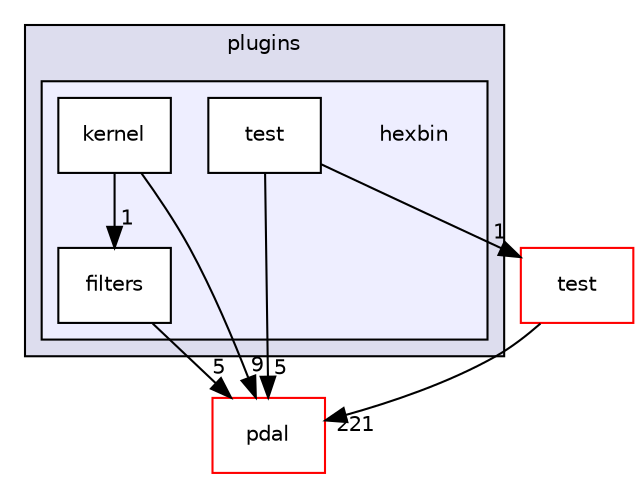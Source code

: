 digraph "pdal/plugins/hexbin" {
  compound=true
  node [ fontsize="10", fontname="Helvetica"];
  edge [ labelfontsize="10", labelfontname="Helvetica"];
  subgraph clusterdir_afa3ef11413a136c9ba1f7af288efe0d {
    graph [ bgcolor="#ddddee", pencolor="black", label="plugins" fontname="Helvetica", fontsize="10", URL="dir_afa3ef11413a136c9ba1f7af288efe0d.html"]
  subgraph clusterdir_ea64337cd9767a522dfbc316d9a2cad1 {
    graph [ bgcolor="#eeeeff", pencolor="black", label="" URL="dir_ea64337cd9767a522dfbc316d9a2cad1.html"];
    dir_ea64337cd9767a522dfbc316d9a2cad1 [shape=plaintext label="hexbin"];
    dir_81eeaf5281a6552bee77ab45e41b64ad [shape=box label="filters" color="black" fillcolor="white" style="filled" URL="dir_81eeaf5281a6552bee77ab45e41b64ad.html"];
    dir_4e38b920315246069aeff45db31c78b8 [shape=box label="kernel" color="black" fillcolor="white" style="filled" URL="dir_4e38b920315246069aeff45db31c78b8.html"];
    dir_1c57972bb642c1149e1444e7a5381329 [shape=box label="test" color="black" fillcolor="white" style="filled" URL="dir_1c57972bb642c1149e1444e7a5381329.html"];
  }
  }
  dir_37e2adedb6e706efcbfadb5213756005 [shape=box label="pdal" fillcolor="white" style="filled" color="red" URL="dir_37e2adedb6e706efcbfadb5213756005.html"];
  dir_88aa5027650279860e272a4a9998da6e [shape=box label="test" fillcolor="white" style="filled" color="red" URL="dir_88aa5027650279860e272a4a9998da6e.html"];
  dir_81eeaf5281a6552bee77ab45e41b64ad->dir_37e2adedb6e706efcbfadb5213756005 [headlabel="5", labeldistance=1.5 headhref="dir_000064_000050.html"];
  dir_88aa5027650279860e272a4a9998da6e->dir_37e2adedb6e706efcbfadb5213756005 [headlabel="221", labeldistance=1.5 headhref="dir_000012_000050.html"];
  dir_4e38b920315246069aeff45db31c78b8->dir_37e2adedb6e706efcbfadb5213756005 [headlabel="9", labeldistance=1.5 headhref="dir_000065_000050.html"];
  dir_4e38b920315246069aeff45db31c78b8->dir_81eeaf5281a6552bee77ab45e41b64ad [headlabel="1", labeldistance=1.5 headhref="dir_000065_000064.html"];
  dir_1c57972bb642c1149e1444e7a5381329->dir_37e2adedb6e706efcbfadb5213756005 [headlabel="5", labeldistance=1.5 headhref="dir_000066_000050.html"];
  dir_1c57972bb642c1149e1444e7a5381329->dir_88aa5027650279860e272a4a9998da6e [headlabel="1", labeldistance=1.5 headhref="dir_000066_000012.html"];
}
